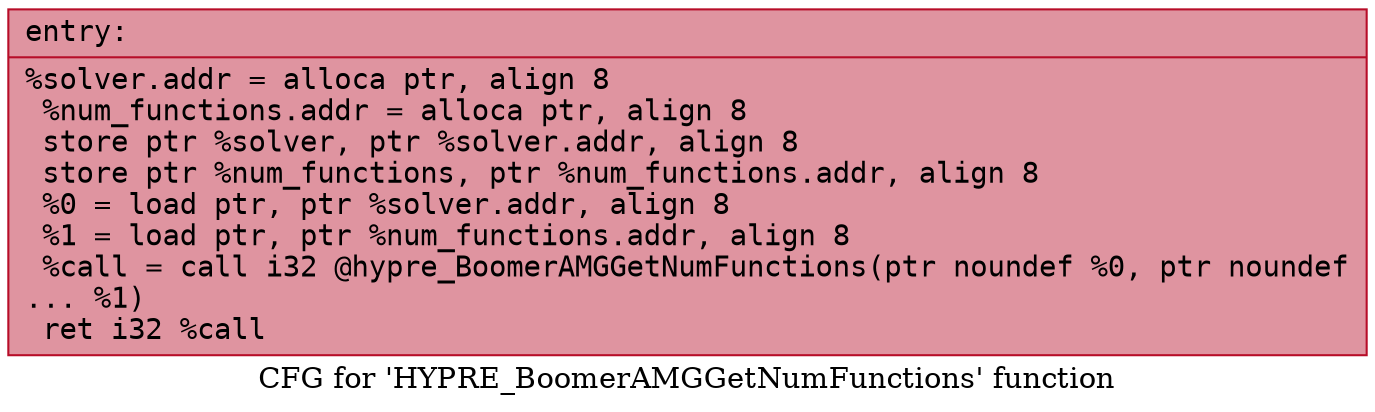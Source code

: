 digraph "CFG for 'HYPRE_BoomerAMGGetNumFunctions' function" {
	label="CFG for 'HYPRE_BoomerAMGGetNumFunctions' function";

	Node0x55f5a9a84ee0 [shape=record,color="#b70d28ff", style=filled, fillcolor="#b70d2870" fontname="Courier",label="{entry:\l|  %solver.addr = alloca ptr, align 8\l  %num_functions.addr = alloca ptr, align 8\l  store ptr %solver, ptr %solver.addr, align 8\l  store ptr %num_functions, ptr %num_functions.addr, align 8\l  %0 = load ptr, ptr %solver.addr, align 8\l  %1 = load ptr, ptr %num_functions.addr, align 8\l  %call = call i32 @hypre_BoomerAMGGetNumFunctions(ptr noundef %0, ptr noundef\l... %1)\l  ret i32 %call\l}"];
}
